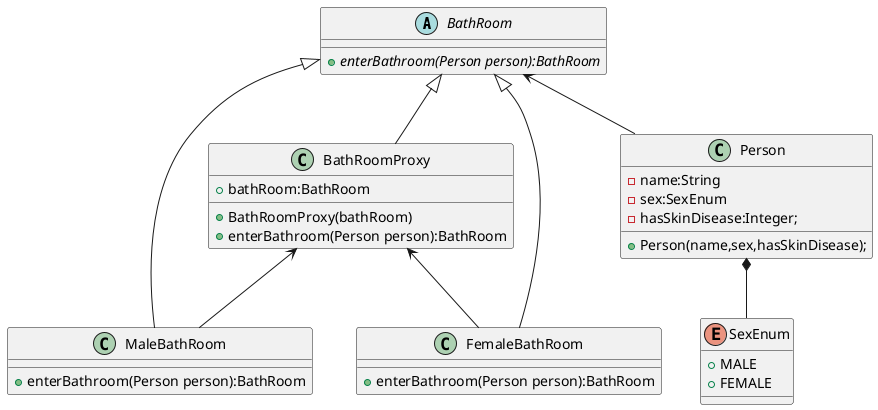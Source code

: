 @startuml
abstract class BathRoom{
    + {abstract} enterBathroom(Person person):BathRoom
}
class MaleBathRoom {
+ enterBathroom(Person person):BathRoom
}
class FemaleBathRoom {
+ enterBathroom(Person person):BathRoom
}
class BathRoomProxy {
+ bathRoom:BathRoom
+ BathRoomProxy(bathRoom)
+ enterBathroom(Person person):BathRoom
}
class Person{
- name:String
- sex:SexEnum
- hasSkinDisease:Integer;
+ Person(name,sex,hasSkinDisease);
}
enum SexEnum{
+ MALE
+ FEMALE
}

BathRoom <|-- MaleBathRoom
BathRoom <|-- FemaleBathRoom
BathRoom <|-- BathRoomProxy

BathRoomProxy <-- MaleBathRoom
BathRoomProxy <-- FemaleBathRoom

BathRoom <-- Person

Person *-- SexEnum
@enduml